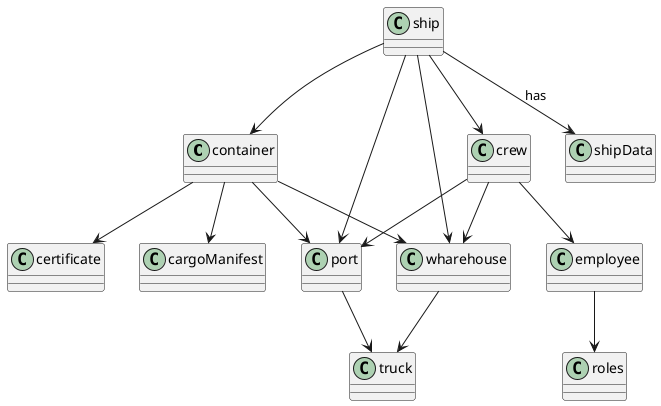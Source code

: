 @startuml

class container{}
class certificate{}
class ship{}
class shipData{}
class port{}
class wharehouse{}
class crew{}
class roles{}
class employee{}
class cargoManifest{}
class truck{}

ship-->shipData: has
ship-->crew
ship-->container
ship--> port
ship--> wharehouse

container-->cargoManifest
container-->port
container-->wharehouse
container-->certificate

crew-->port
crew-->wharehouse
crew-->employee

wharehouse-->truck

port-->truck

employee-->roles



@enduml